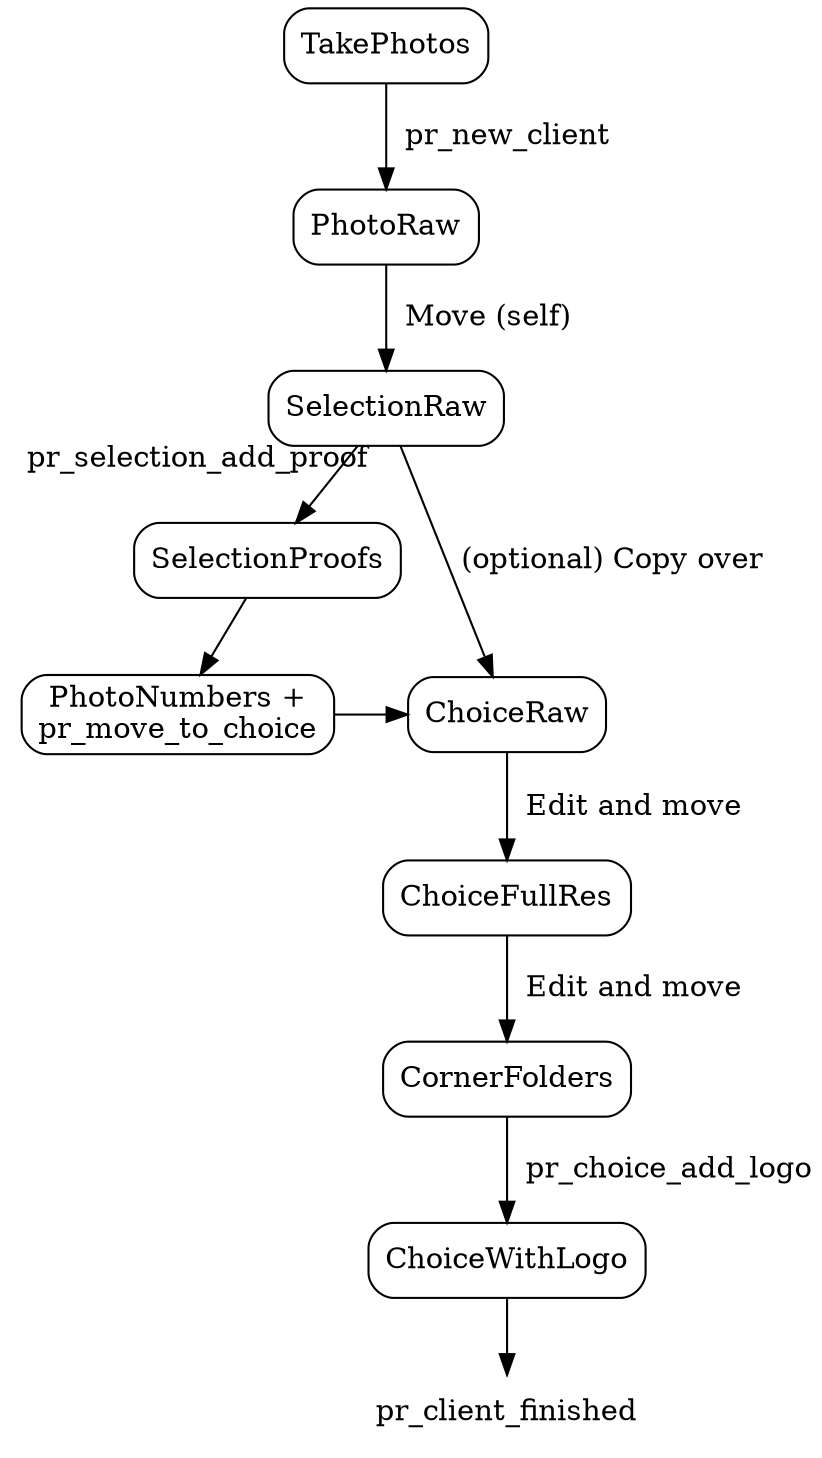 digraph {
    graph [overlap = compress]
    node [style = rounded, shape = box]

    TakePhotos -> PhotoRaw [label = "  pr_new_client"]
    PhotoRaw -> SelectionRaw [label = "  Move (self)"]
    SelectionRaw -> SelectionProofs [headlabel = "  pr_selection_add_proof", labeldistance = 6, labelangle = 98]
    {
        rank = same;
        PhotoNumbers [label = "PhotoNumbers +\npr_move_to_choice"]
        ChoiceRaw
    }

    SelectionProofs -> PhotoNumbers
    PhotoNumbers -> ChoiceRaw [splines = curve]
    SelectionRaw -> ChoiceRaw [label = "(optional) Copy over"]
    ChoiceRaw -> ChoiceFullRes -> CornerFolders [label = "  Edit and move"]
    CornerFolders -> ChoiceWithLogo [label = "  pr_choice_add_logo"]
    pr_client_finished [shape = none]
    ChoiceWithLogo -> pr_client_finished

}
